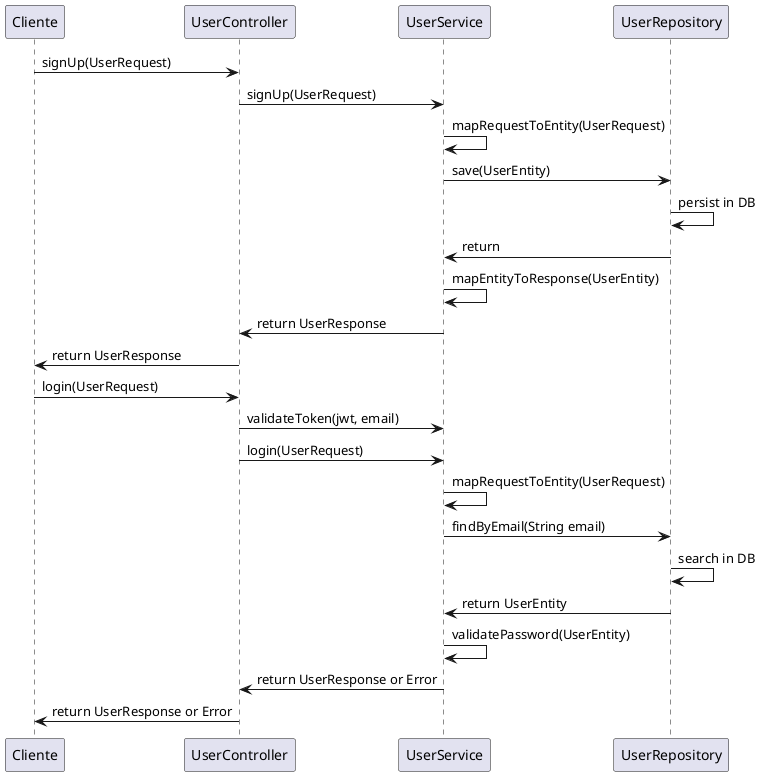 @startuml
participant Cliente
participant UserController
participant UserService
participant UserRepository

' Diagrama para signUp
Cliente -> UserController: signUp(UserRequest)
UserController -> UserService: signUp(UserRequest)
UserService -> UserService: mapRequestToEntity(UserRequest)
UserService -> UserRepository: save(UserEntity)
UserRepository -> UserRepository: persist in DB
UserRepository -> UserService: return
UserService -> UserService: mapEntityToResponse(UserEntity)
UserService -> UserController: return UserResponse
UserController -> Cliente: return UserResponse

' Diagrama para login
Cliente -> UserController: login(UserRequest)
UserController -> UserService: validateToken(jwt, email)
UserController -> UserService: login(UserRequest)
UserService -> UserService: mapRequestToEntity(UserRequest)
UserService -> UserRepository: findByEmail(String email)
UserRepository -> UserRepository: search in DB
UserRepository -> UserService: return UserEntity
UserService -> UserService: validatePassword(UserEntity)
UserService -> UserController: return UserResponse or Error
UserController -> Cliente: return UserResponse or Error

@enduml